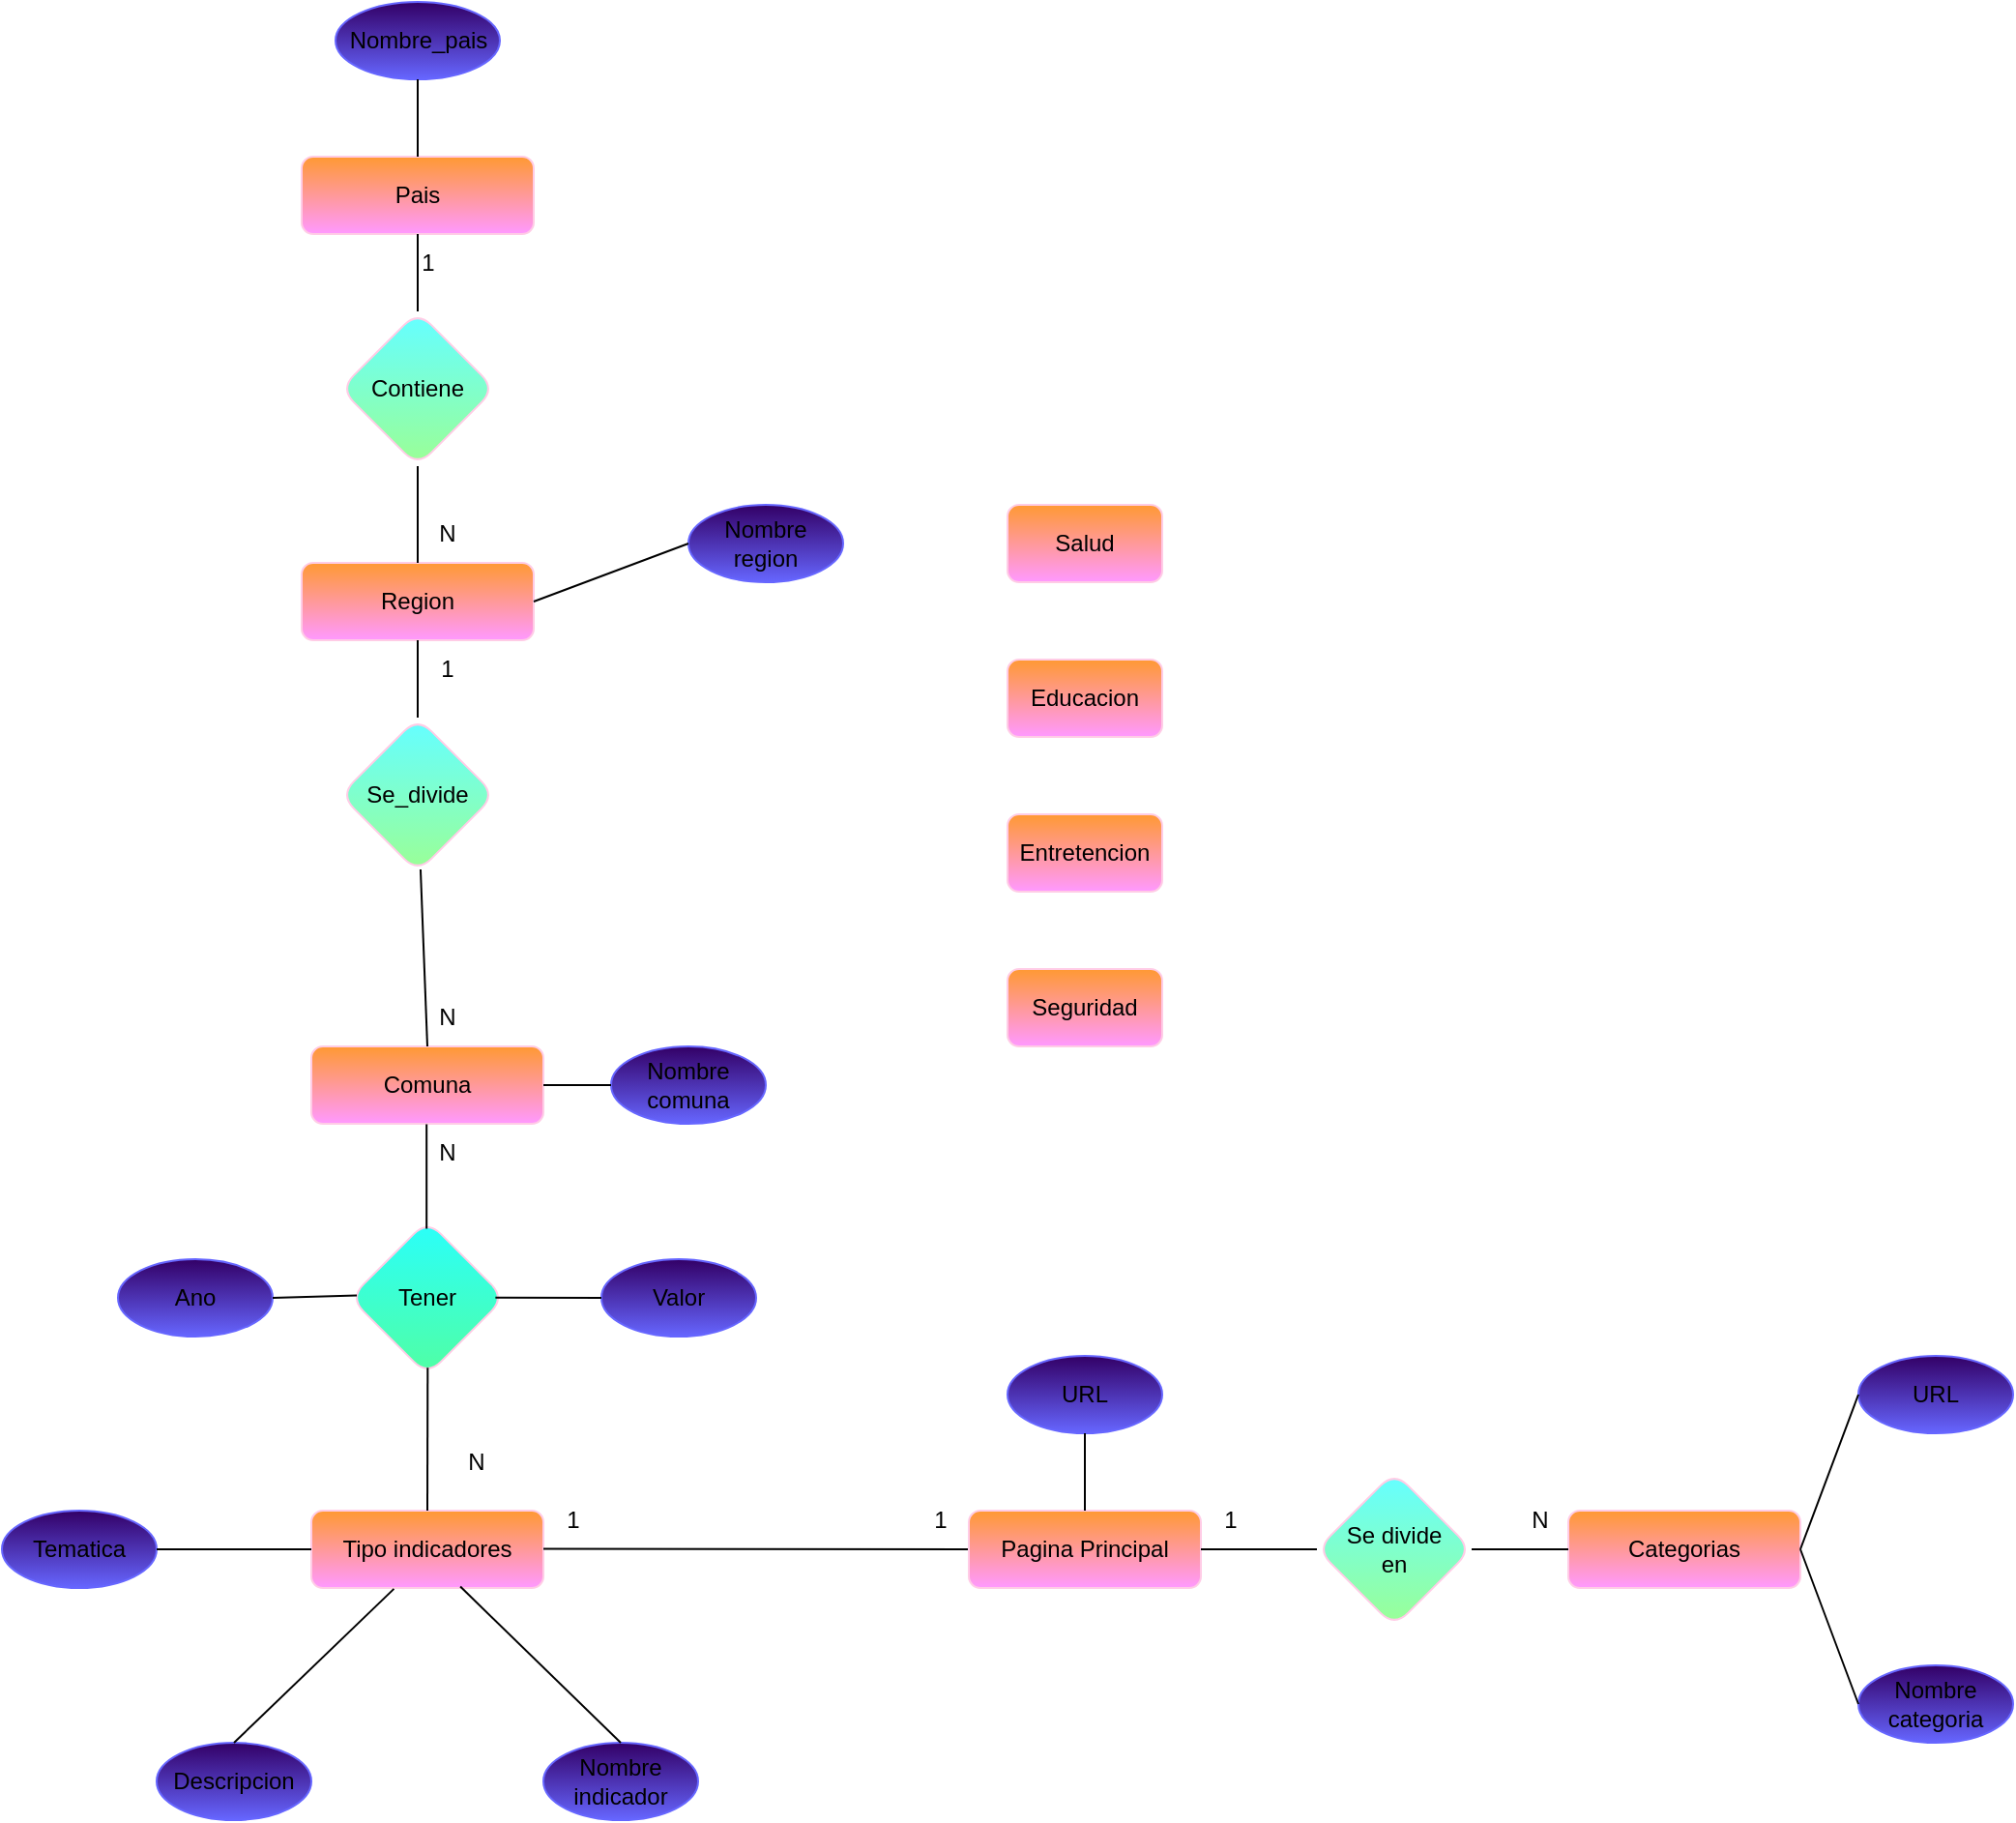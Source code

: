 <mxfile>
    <diagram id="1C8SSKWIOxe83IKbhR6K" name="Page-1">
        <mxGraphModel dx="321" dy="453" grid="1" gridSize="10" guides="1" tooltips="1" connect="1" arrows="1" fold="1" page="1" pageScale="1" pageWidth="850" pageHeight="1100" math="0" shadow="0">
            <root>
                <mxCell id="0"/>
                <mxCell id="1" parent="0"/>
                <mxCell id="2" value="Comuna" style="rounded=1;whiteSpace=wrap;html=1;fillColor=#FF99FF;fontColor=#000000;strokeColor=#FFCCE6;gradientColor=#FF9933;gradientDirection=north;glass=0;shadow=0;" parent="1" vertex="1">
                    <mxGeometry x="360" y="560" width="120" height="40" as="geometry"/>
                </mxCell>
                <mxCell id="3" value="Entretencion" style="rounded=1;whiteSpace=wrap;html=1;fillColor=#FF99FF;strokeColor=#FFCCE6;fontColor=#000000;gradientColor=#FF9933;gradientDirection=north;glass=0;shadow=0;" parent="1" vertex="1">
                    <mxGeometry x="720" y="440" width="80" height="40" as="geometry"/>
                </mxCell>
                <mxCell id="5" value="Educacion" style="rounded=1;whiteSpace=wrap;html=1;fillColor=#FF99FF;strokeColor=#FFCCE6;fontColor=#000000;gradientColor=#FF9933;gradientDirection=north;glass=0;shadow=0;" parent="1" vertex="1">
                    <mxGeometry x="720" y="360" width="80" height="40" as="geometry"/>
                </mxCell>
                <mxCell id="6" value="Salud" style="rounded=1;whiteSpace=wrap;html=1;fillColor=#FF99FF;strokeColor=#FFCCE6;fontColor=#000000;gradientColor=#FF9933;gradientDirection=north;glass=0;shadow=0;" parent="1" vertex="1">
                    <mxGeometry x="720" y="280" width="80" height="40" as="geometry"/>
                </mxCell>
                <mxCell id="7" value="Seguridad" style="rounded=1;whiteSpace=wrap;html=1;fillColor=#FF99FF;strokeColor=#FFCCE6;fontColor=#000000;gradientColor=#FF9933;gradientDirection=north;glass=0;shadow=0;" parent="1" vertex="1">
                    <mxGeometry x="720" y="520" width="80" height="40" as="geometry"/>
                </mxCell>
                <mxCell id="9" value="&lt;div style=&quot;text-align: justify;&quot;&gt;&lt;span style=&quot;background-color: initial;&quot;&gt;Region&lt;/span&gt;&lt;/div&gt;" style="rounded=1;whiteSpace=wrap;html=1;fillColor=#FF99FF;strokeColor=#FFCCE6;fontColor=#000000;gradientColor=#FF9933;gradientDirection=north;glass=0;shadow=0;" parent="1" vertex="1">
                    <mxGeometry x="355" y="310" width="120" height="40" as="geometry"/>
                </mxCell>
                <mxCell id="14" value="Pais" style="rounded=1;whiteSpace=wrap;html=1;fillColor=#FF99FF;strokeColor=#FFCCE6;fontColor=#000000;gradientColor=#FF9933;gradientDirection=north;glass=0;shadow=0;" parent="1" vertex="1">
                    <mxGeometry x="355" y="100" width="120" height="40" as="geometry"/>
                </mxCell>
                <mxCell id="15" value="" style="endArrow=none;html=1;entryX=0.5;entryY=1;entryDx=0;entryDy=0;exitX=0.5;exitY=0;exitDx=0;exitDy=0;startArrow=none;" parent="1" source="52" target="14" edge="1">
                    <mxGeometry width="50" height="50" relative="1" as="geometry">
                        <mxPoint x="375" y="240" as="sourcePoint"/>
                        <mxPoint x="425" y="190" as="targetPoint"/>
                    </mxGeometry>
                </mxCell>
                <mxCell id="16" value="" style="endArrow=none;html=1;exitX=0.5;exitY=0;exitDx=0;exitDy=0;startArrow=none;" parent="1" source="55" target="9" edge="1">
                    <mxGeometry width="50" height="50" relative="1" as="geometry">
                        <mxPoint x="414.71" y="520" as="sourcePoint"/>
                        <mxPoint x="415" y="350" as="targetPoint"/>
                    </mxGeometry>
                </mxCell>
                <mxCell id="19" value="Nombre_pais" style="ellipse;whiteSpace=wrap;html=1;fillColor=#330066;strokeColor=#6666FF;gradientColor=#6666FF;" parent="1" vertex="1">
                    <mxGeometry x="372.5" y="20" width="85" height="40" as="geometry"/>
                </mxCell>
                <mxCell id="20" value="" style="endArrow=none;html=1;entryX=0.5;entryY=1;entryDx=0;entryDy=0;exitX=0.5;exitY=0;exitDx=0;exitDy=0;" parent="1" source="14" target="19" edge="1">
                    <mxGeometry width="50" height="50" relative="1" as="geometry">
                        <mxPoint x="255" y="100" as="sourcePoint"/>
                        <mxPoint x="305" y="50" as="targetPoint"/>
                    </mxGeometry>
                </mxCell>
                <mxCell id="22" value="Nombre&lt;br&gt;region" style="ellipse;whiteSpace=wrap;html=1;fillColor=#330066;gradientColor=#6666FF;strokeColor=#6666FF;gradientDirection=south;" parent="1" vertex="1">
                    <mxGeometry x="555" y="280" width="80" height="40" as="geometry"/>
                </mxCell>
                <mxCell id="23" value="" style="endArrow=none;html=1;entryX=0;entryY=0.5;entryDx=0;entryDy=0;exitX=1;exitY=0.5;exitDx=0;exitDy=0;" parent="1" source="9" target="22" edge="1">
                    <mxGeometry width="50" height="50" relative="1" as="geometry">
                        <mxPoint x="475" y="400" as="sourcePoint"/>
                        <mxPoint x="525" y="350" as="targetPoint"/>
                    </mxGeometry>
                </mxCell>
                <mxCell id="24" value="Tipo indicadores" style="rounded=1;whiteSpace=wrap;html=1;fillColor=#FF99FF;strokeColor=#FFCCE6;fontColor=#000000;gradientColor=#FF9933;gradientDirection=north;glass=0;shadow=0;" parent="1" vertex="1">
                    <mxGeometry x="360" y="800" width="120" height="40" as="geometry"/>
                </mxCell>
                <mxCell id="27" value="Nombre indicador" style="ellipse;whiteSpace=wrap;html=1;fillColor=#330066;gradientColor=#6666FF;strokeColor=#6666FF;gradientDirection=south;" parent="1" vertex="1">
                    <mxGeometry x="480" y="920" width="80" height="40" as="geometry"/>
                </mxCell>
                <mxCell id="28" value="Descripcion" style="ellipse;whiteSpace=wrap;html=1;fillColor=#330066;gradientColor=#6666FF;strokeColor=#6666FF;gradientDirection=south;" parent="1" vertex="1">
                    <mxGeometry x="280" y="920" width="80" height="40" as="geometry"/>
                </mxCell>
                <mxCell id="30" value="" style="endArrow=none;html=1;fontFamily=Helvetica;fontSize=12;fontColor=#000000;entryX=0.5;entryY=0;entryDx=0;entryDy=0;exitX=0.642;exitY=0.982;exitDx=0;exitDy=0;exitPerimeter=0;" parent="1" source="24" target="27" edge="1">
                    <mxGeometry width="50" height="50" relative="1" as="geometry">
                        <mxPoint x="380" y="820" as="sourcePoint"/>
                        <mxPoint x="340" y="810" as="targetPoint"/>
                    </mxGeometry>
                </mxCell>
                <mxCell id="31" value="" style="endArrow=none;html=1;fontFamily=Helvetica;fontSize=12;fontColor=#000000;entryX=0.356;entryY=1.011;entryDx=0;entryDy=0;exitX=0.5;exitY=0;exitDx=0;exitDy=0;entryPerimeter=0;" parent="1" source="28" target="24" edge="1">
                    <mxGeometry width="50" height="50" relative="1" as="geometry">
                        <mxPoint x="310" y="940" as="sourcePoint"/>
                        <mxPoint x="360" y="890" as="targetPoint"/>
                    </mxGeometry>
                </mxCell>
                <mxCell id="36" value="Tener" style="rhombus;whiteSpace=wrap;html=1;rounded=1;shadow=0;glass=0;strokeColor=#FFCCE6;fontFamily=Helvetica;fontSize=12;fontColor=#000000;fillColor=#4FFFA7;gradientColor=#2BFFF8;gradientDirection=north;" parent="1" vertex="1">
                    <mxGeometry x="380" y="650" width="80" height="80" as="geometry"/>
                </mxCell>
                <mxCell id="37" value="Ano" style="ellipse;whiteSpace=wrap;html=1;fillColor=#330066;gradientColor=#6666FF;strokeColor=#6666FF;gradientDirection=south;" parent="1" vertex="1">
                    <mxGeometry x="260" y="670" width="80" height="40" as="geometry"/>
                </mxCell>
                <mxCell id="38" value="Valor" style="ellipse;whiteSpace=wrap;html=1;fillColor=#330066;gradientColor=#6666FF;strokeColor=#6666FF;gradientDirection=south;" parent="1" vertex="1">
                    <mxGeometry x="510" y="670" width="80" height="40" as="geometry"/>
                </mxCell>
                <mxCell id="39" value="" style="endArrow=none;html=1;fontFamily=Helvetica;fontSize=12;fontColor=#000000;entryX=0.502;entryY=0.952;entryDx=0;entryDy=0;exitX=0.5;exitY=0;exitDx=0;exitDy=0;entryPerimeter=0;" parent="1" source="24" edge="1">
                    <mxGeometry width="50" height="50" relative="1" as="geometry">
                        <mxPoint x="350" y="770" as="sourcePoint"/>
                        <mxPoint x="420.16" y="726.16" as="targetPoint"/>
                    </mxGeometry>
                </mxCell>
                <mxCell id="40" value="" style="endArrow=none;html=1;fontFamily=Helvetica;fontSize=12;fontColor=#000000;entryX=0;entryY=0.5;entryDx=0;entryDy=0;exitX=0.94;exitY=0.498;exitDx=0;exitDy=0;exitPerimeter=0;" parent="1" source="36" target="38" edge="1">
                    <mxGeometry width="50" height="50" relative="1" as="geometry">
                        <mxPoint x="460" y="690" as="sourcePoint"/>
                        <mxPoint x="440" y="740" as="targetPoint"/>
                    </mxGeometry>
                </mxCell>
                <mxCell id="44" value="" style="endArrow=none;html=1;fontFamily=Helvetica;fontSize=12;fontColor=#000000;entryX=0.153;entryY=0.007;entryDx=0;entryDy=0;entryPerimeter=0;exitX=0.495;exitY=0.053;exitDx=0;exitDy=0;exitPerimeter=0;" parent="1" source="36" target="46" edge="1">
                    <mxGeometry width="50" height="50" relative="1" as="geometry">
                        <mxPoint x="420" y="650" as="sourcePoint"/>
                        <mxPoint x="414.87" y="600.0" as="targetPoint"/>
                    </mxGeometry>
                </mxCell>
                <mxCell id="45" value="" style="endArrow=none;html=1;fontFamily=Helvetica;fontSize=12;fontColor=#000000;entryX=0.044;entryY=0.485;entryDx=0;entryDy=0;entryPerimeter=0;exitX=1;exitY=0.5;exitDx=0;exitDy=0;" parent="1" source="37" edge="1">
                    <mxGeometry width="50" height="50" relative="1" as="geometry">
                        <mxPoint x="340" y="770" as="sourcePoint"/>
                        <mxPoint x="383.52" y="688.8" as="targetPoint"/>
                    </mxGeometry>
                </mxCell>
                <mxCell id="46" value="N" style="text;html=1;align=center;verticalAlign=middle;resizable=0;points=[];autosize=1;strokeColor=none;fillColor=none;" parent="1" vertex="1">
                    <mxGeometry x="415" y="600" width="30" height="30" as="geometry"/>
                </mxCell>
                <mxCell id="47" value="N" style="text;html=1;align=center;verticalAlign=middle;resizable=0;points=[];autosize=1;strokeColor=none;fillColor=none;" parent="1" vertex="1">
                    <mxGeometry x="430" y="760" width="30" height="30" as="geometry"/>
                </mxCell>
                <mxCell id="48" value="N" style="text;html=1;align=center;verticalAlign=middle;resizable=0;points=[];autosize=1;strokeColor=none;fillColor=none;" parent="1" vertex="1">
                    <mxGeometry x="415" y="530" width="30" height="30" as="geometry"/>
                </mxCell>
                <mxCell id="49" value="N" style="text;html=1;align=center;verticalAlign=middle;resizable=0;points=[];autosize=1;strokeColor=none;fillColor=none;" parent="1" vertex="1">
                    <mxGeometry x="415" y="280" width="30" height="30" as="geometry"/>
                </mxCell>
                <mxCell id="50" value="1&lt;span style=&quot;color: rgba(0, 0, 0, 0); font-family: monospace; font-size: 0px; text-align: start;&quot;&gt;%3CmxGraphModel%3E%3Croot%3E%3CmxCell%20id%3D%220%22%2F%3E%3CmxCell%20id%3D%221%22%20parent%3D%220%22%2F%3E%3CmxCell%20id%3D%222%22%20value%3D%22N%22%20style%3D%22text%3Bhtml%3D1%3Balign%3Dcenter%3BverticalAlign%3Dmiddle%3Bresizable%3D0%3Bpoints%3D%5B%5D%3Bautosize%3D1%3BstrokeColor%3Dnone%3BfillColor%3Dnone%3B%22%20vertex%3D%221%22%20parent%3D%221%22%3E%3CmxGeometry%20x%3D%22460%22%20y%3D%22530%22%20width%3D%2230%22%20height%3D%2230%22%20as%3D%22geometry%22%2F%3E%3C%2FmxCell%3E%3C%2Froot%3E%3C%2FmxGraphModel%3E&lt;/span&gt;" style="text;html=1;align=center;verticalAlign=middle;resizable=0;points=[];autosize=1;strokeColor=none;fillColor=none;" parent="1" vertex="1">
                    <mxGeometry x="415" y="350" width="30" height="30" as="geometry"/>
                </mxCell>
                <mxCell id="51" value="1&lt;span style=&quot;color: rgba(0, 0, 0, 0); font-family: monospace; font-size: 0px; text-align: start;&quot;&gt;%3CmxGraphModel%3E%3Croot%3E%3CmxCell%20id%3D%220%22%2F%3E%3CmxCell%20id%3D%221%22%20parent%3D%220%22%2F%3E%3CmxCell%20id%3D%222%22%20value%3D%22N%22%20style%3D%22text%3Bhtml%3D1%3Balign%3Dcenter%3BverticalAlign%3Dmiddle%3Bresizable%3D0%3Bpoints%3D%5B%5D%3Bautosize%3D1%3BstrokeColor%3Dnone%3BfillColor%3Dnone%3B%22%20vertex%3D%221%22%20parent%3D%221%22%3E%3CmxGeometry%20x%3D%22460%22%20y%3D%22530%22%20width%3D%2230%22%20height%3D%2230%22%20as%3D%22geometry%22%2F%3E%3C%2FmxCell%3E%3C%2Froot%3E%3C%2FmxGraphModel%3E&lt;/span&gt;" style="text;html=1;align=center;verticalAlign=middle;resizable=0;points=[];autosize=1;strokeColor=none;fillColor=none;" parent="1" vertex="1">
                    <mxGeometry x="405" y="140" width="30" height="30" as="geometry"/>
                </mxCell>
                <mxCell id="53" value="" style="endArrow=none;html=1;entryX=0.5;entryY=1;entryDx=0;entryDy=0;exitX=0.5;exitY=0;exitDx=0;exitDy=0;" parent="1" source="9" target="52" edge="1">
                    <mxGeometry width="50" height="50" relative="1" as="geometry">
                        <mxPoint x="415" y="310" as="sourcePoint"/>
                        <mxPoint x="415" y="140" as="targetPoint"/>
                    </mxGeometry>
                </mxCell>
                <mxCell id="52" value="Contiene" style="rhombus;whiteSpace=wrap;html=1;rounded=1;shadow=0;glass=0;strokeColor=#FFCCE6;fontFamily=Helvetica;fontSize=12;fontColor=#000000;fillColor=#99FF99;gradientColor=#66FFFF;gradientDirection=north;" parent="1" vertex="1">
                    <mxGeometry x="375" y="180" width="80" height="80" as="geometry"/>
                </mxCell>
                <mxCell id="57" value="" style="endArrow=none;html=1;exitX=0.5;exitY=0;exitDx=0;exitDy=0;" parent="1" source="2" target="55" edge="1">
                    <mxGeometry width="50" height="50" relative="1" as="geometry">
                        <mxPoint x="415" y="560" as="sourcePoint"/>
                        <mxPoint x="415" y="350" as="targetPoint"/>
                    </mxGeometry>
                </mxCell>
                <mxCell id="55" value="Se_divide" style="rhombus;whiteSpace=wrap;html=1;rounded=1;shadow=0;glass=0;strokeColor=#FFCCE6;fontFamily=Helvetica;fontSize=12;fontColor=#000000;fillColor=#99FF99;gradientColor=#66FFFF;gradientDirection=north;" parent="1" vertex="1">
                    <mxGeometry x="375" y="390" width="80" height="80" as="geometry"/>
                </mxCell>
                <mxCell id="56" value="Categorias" style="rounded=1;whiteSpace=wrap;html=1;fillColor=#FF99FF;strokeColor=#FFCCE6;fontColor=#000000;gradientColor=#FF9933;gradientDirection=north;glass=0;shadow=0;" parent="1" vertex="1">
                    <mxGeometry x="1010" y="800" width="120" height="40" as="geometry"/>
                </mxCell>
                <mxCell id="58" value="Nombre&lt;br&gt;comuna" style="ellipse;whiteSpace=wrap;html=1;fillColor=#330066;gradientColor=#6666FF;strokeColor=#6666FF;gradientDirection=south;" parent="1" vertex="1">
                    <mxGeometry x="515" y="560" width="80" height="40" as="geometry"/>
                </mxCell>
                <mxCell id="59" value="URL" style="ellipse;whiteSpace=wrap;html=1;fillColor=#330066;gradientColor=#6666FF;strokeColor=#6666FF;gradientDirection=south;" parent="1" vertex="1">
                    <mxGeometry x="1160" y="720" width="80" height="40" as="geometry"/>
                </mxCell>
                <mxCell id="60" value="Nombre&lt;br&gt;categoria" style="ellipse;whiteSpace=wrap;html=1;fillColor=#330066;gradientColor=#6666FF;strokeColor=#6666FF;gradientDirection=south;" parent="1" vertex="1">
                    <mxGeometry x="1160" y="880" width="80" height="40" as="geometry"/>
                </mxCell>
                <mxCell id="61" value="" style="endArrow=none;html=1;fontFamily=Helvetica;fontSize=12;fontColor=#000000;entryX=0;entryY=0.5;entryDx=0;entryDy=0;exitX=1;exitY=0.5;exitDx=0;exitDy=0;" parent="1" source="56" target="59" edge="1">
                    <mxGeometry width="50" height="50" relative="1" as="geometry">
                        <mxPoint x="730" y="840" as="sourcePoint"/>
                        <mxPoint x="740.16" y="766.16" as="targetPoint"/>
                    </mxGeometry>
                </mxCell>
                <mxCell id="62" value="" style="endArrow=none;html=1;fontFamily=Helvetica;fontSize=12;fontColor=#000000;entryX=0;entryY=0.5;entryDx=0;entryDy=0;exitX=1;exitY=0.5;exitDx=0;exitDy=0;" parent="1" source="56" target="60" edge="1">
                    <mxGeometry width="50" height="50" relative="1" as="geometry">
                        <mxPoint x="720" y="830" as="sourcePoint"/>
                        <mxPoint x="760" y="790" as="targetPoint"/>
                    </mxGeometry>
                </mxCell>
                <mxCell id="63" value="Se divide&lt;br&gt;en" style="rhombus;whiteSpace=wrap;html=1;rounded=1;shadow=0;glass=0;strokeColor=#FFCCE6;fontFamily=Helvetica;fontSize=12;fontColor=#000000;fillColor=#99FF99;gradientColor=#66FFFF;gradientDirection=north;" parent="1" vertex="1">
                    <mxGeometry x="880" y="780" width="80" height="80" as="geometry"/>
                </mxCell>
                <mxCell id="64" value="" style="endArrow=none;html=1;fontFamily=Helvetica;fontSize=12;fontColor=#000000;entryX=0;entryY=0.5;entryDx=0;entryDy=0;" parent="1" source="63" target="56" edge="1">
                    <mxGeometry width="50" height="50" relative="1" as="geometry">
                        <mxPoint x="670" y="850" as="sourcePoint"/>
                        <mxPoint x="710" y="810" as="targetPoint"/>
                    </mxGeometry>
                </mxCell>
                <mxCell id="65" value="" style="endArrow=none;html=1;fontFamily=Helvetica;fontSize=12;fontColor=#000000;entryX=0;entryY=0.5;entryDx=0;entryDy=0;" parent="1" target="71" edge="1">
                    <mxGeometry width="50" height="50" relative="1" as="geometry">
                        <mxPoint x="480" y="819.71" as="sourcePoint"/>
                        <mxPoint x="640" y="820" as="targetPoint"/>
                    </mxGeometry>
                </mxCell>
                <mxCell id="66" value="Tematica" style="ellipse;whiteSpace=wrap;html=1;fillColor=#330066;gradientColor=#6666FF;strokeColor=#6666FF;gradientDirection=south;" parent="1" vertex="1">
                    <mxGeometry x="200" y="800" width="80" height="40" as="geometry"/>
                </mxCell>
                <mxCell id="67" value="" style="endArrow=none;html=1;fontFamily=Helvetica;fontSize=12;fontColor=#000000;entryX=0;entryY=0.5;entryDx=0;entryDy=0;" parent="1" target="24" edge="1">
                    <mxGeometry width="50" height="50" relative="1" as="geometry">
                        <mxPoint x="280" y="820" as="sourcePoint"/>
                        <mxPoint x="352.72" y="810" as="targetPoint"/>
                    </mxGeometry>
                </mxCell>
                <mxCell id="68" value="" style="endArrow=none;html=1;fontFamily=Helvetica;fontSize=12;fontColor=#000000;entryX=0;entryY=0.5;entryDx=0;entryDy=0;exitX=1;exitY=0.5;exitDx=0;exitDy=0;" parent="1" source="2" target="58" edge="1">
                    <mxGeometry width="50" height="50" relative="1" as="geometry">
                        <mxPoint x="485.05" y="560.0" as="sourcePoint"/>
                        <mxPoint x="515.0" y="505.12" as="targetPoint"/>
                    </mxGeometry>
                </mxCell>
                <mxCell id="69" value="N" style="text;html=1;align=center;verticalAlign=middle;resizable=0;points=[];autosize=1;strokeColor=none;fillColor=none;" parent="1" vertex="1">
                    <mxGeometry x="980" y="790" width="30" height="30" as="geometry"/>
                </mxCell>
                <mxCell id="70" value="1&lt;span style=&quot;color: rgba(0, 0, 0, 0); font-family: monospace; font-size: 0px; text-align: start;&quot;&gt;%3CmxGraphModel%3E%3Croot%3E%3CmxCell%20id%3D%220%22%2F%3E%3CmxCell%20id%3D%221%22%20parent%3D%220%22%2F%3E%3CmxCell%20id%3D%222%22%20value%3D%22N%22%20style%3D%22text%3Bhtml%3D1%3Balign%3Dcenter%3BverticalAlign%3Dmiddle%3Bresizable%3D0%3Bpoints%3D%5B%5D%3Bautosize%3D1%3BstrokeColor%3Dnone%3BfillColor%3Dnone%3B%22%20vertex%3D%221%22%20parent%3D%221%22%3E%3CmxGeometry%20x%3D%22460%22%20y%3D%22530%22%20width%3D%2230%22%20height%3D%2230%22%20as%3D%22geometry%22%2F%3E%3C%2FmxCell%3E%3C%2Froot%3E%3C%2FmxGraphModel%3E&lt;/span&gt;" style="text;html=1;align=center;verticalAlign=middle;resizable=0;points=[];autosize=1;strokeColor=none;fillColor=none;" parent="1" vertex="1">
                    <mxGeometry x="480" y="790" width="30" height="30" as="geometry"/>
                </mxCell>
                <mxCell id="71" value="Pagina Principal" style="rounded=1;whiteSpace=wrap;html=1;fillColor=#FF99FF;strokeColor=#FFCCE6;fontColor=#000000;gradientColor=#FF9933;gradientDirection=north;glass=0;shadow=0;" parent="1" vertex="1">
                    <mxGeometry x="700" y="800" width="120" height="40" as="geometry"/>
                </mxCell>
                <mxCell id="73" value="URL" style="ellipse;whiteSpace=wrap;html=1;fillColor=#330066;gradientColor=#6666FF;strokeColor=#6666FF;gradientDirection=south;" parent="1" vertex="1">
                    <mxGeometry x="720" y="720" width="80" height="40" as="geometry"/>
                </mxCell>
                <mxCell id="74" value="" style="endArrow=none;html=1;fontFamily=Helvetica;fontSize=12;fontColor=#000000;entryX=0.5;entryY=1;entryDx=0;entryDy=0;exitX=0.5;exitY=0;exitDx=0;exitDy=0;" parent="1" source="71" target="73" edge="1">
                    <mxGeometry width="50" height="50" relative="1" as="geometry">
                        <mxPoint x="675.0" y="780.0" as="sourcePoint"/>
                        <mxPoint x="800.0" y="780.83" as="targetPoint"/>
                    </mxGeometry>
                </mxCell>
                <mxCell id="76" value="1&lt;span style=&quot;color: rgba(0, 0, 0, 0); font-family: monospace; font-size: 0px; text-align: start;&quot;&gt;%3CmxGraphModel%3E%3Croot%3E%3CmxCell%20id%3D%220%22%2F%3E%3CmxCell%20id%3D%221%22%20parent%3D%220%22%2F%3E%3CmxCell%20id%3D%222%22%20value%3D%22N%22%20style%3D%22text%3Bhtml%3D1%3Balign%3Dcenter%3BverticalAlign%3Dmiddle%3Bresizable%3D0%3Bpoints%3D%5B%5D%3Bautosize%3D1%3BstrokeColor%3Dnone%3BfillColor%3Dnone%3B%22%20vertex%3D%221%22%20parent%3D%221%22%3E%3CmxGeometry%20x%3D%22460%22%20y%3D%22530%22%20width%3D%2230%22%20height%3D%2230%22%20as%3D%22geometry%22%2F%3E%3C%2FmxCell%3E%3C%2Froot%3E%3C%2FmxGraphModel%3E&lt;/span&gt;" style="text;html=1;align=center;verticalAlign=middle;resizable=0;points=[];autosize=1;strokeColor=none;fillColor=none;" parent="1" vertex="1">
                    <mxGeometry x="670" y="790" width="30" height="30" as="geometry"/>
                </mxCell>
                <mxCell id="77" value="1&lt;span style=&quot;color: rgba(0, 0, 0, 0); font-family: monospace; font-size: 0px; text-align: start;&quot;&gt;%3CmxGraphModel%3E%3Croot%3E%3CmxCell%20id%3D%220%22%2F%3E%3CmxCell%20id%3D%221%22%20parent%3D%220%22%2F%3E%3CmxCell%20id%3D%222%22%20value%3D%22N%22%20style%3D%22text%3Bhtml%3D1%3Balign%3Dcenter%3BverticalAlign%3Dmiddle%3Bresizable%3D0%3Bpoints%3D%5B%5D%3Bautosize%3D1%3BstrokeColor%3Dnone%3BfillColor%3Dnone%3B%22%20vertex%3D%221%22%20parent%3D%221%22%3E%3CmxGeometry%20x%3D%22460%22%20y%3D%22530%22%20width%3D%2230%22%20height%3D%2230%22%20as%3D%22geometry%22%2F%3E%3C%2FmxCell%3E%3C%2Froot%3E%3C%2FmxGraphModel%3E&lt;/span&gt;" style="text;html=1;align=center;verticalAlign=middle;resizable=0;points=[];autosize=1;strokeColor=none;fillColor=none;" parent="1" vertex="1">
                    <mxGeometry x="820" y="790" width="30" height="30" as="geometry"/>
                </mxCell>
                <mxCell id="78" value="" style="endArrow=none;html=1;entryX=1;entryY=0.5;entryDx=0;entryDy=0;exitX=0;exitY=0.5;exitDx=0;exitDy=0;" edge="1" parent="1" source="63" target="71">
                    <mxGeometry width="50" height="50" relative="1" as="geometry">
                        <mxPoint x="780" y="950" as="sourcePoint"/>
                        <mxPoint x="830" y="850" as="targetPoint"/>
                    </mxGeometry>
                </mxCell>
            </root>
        </mxGraphModel>
    </diagram>
</mxfile>